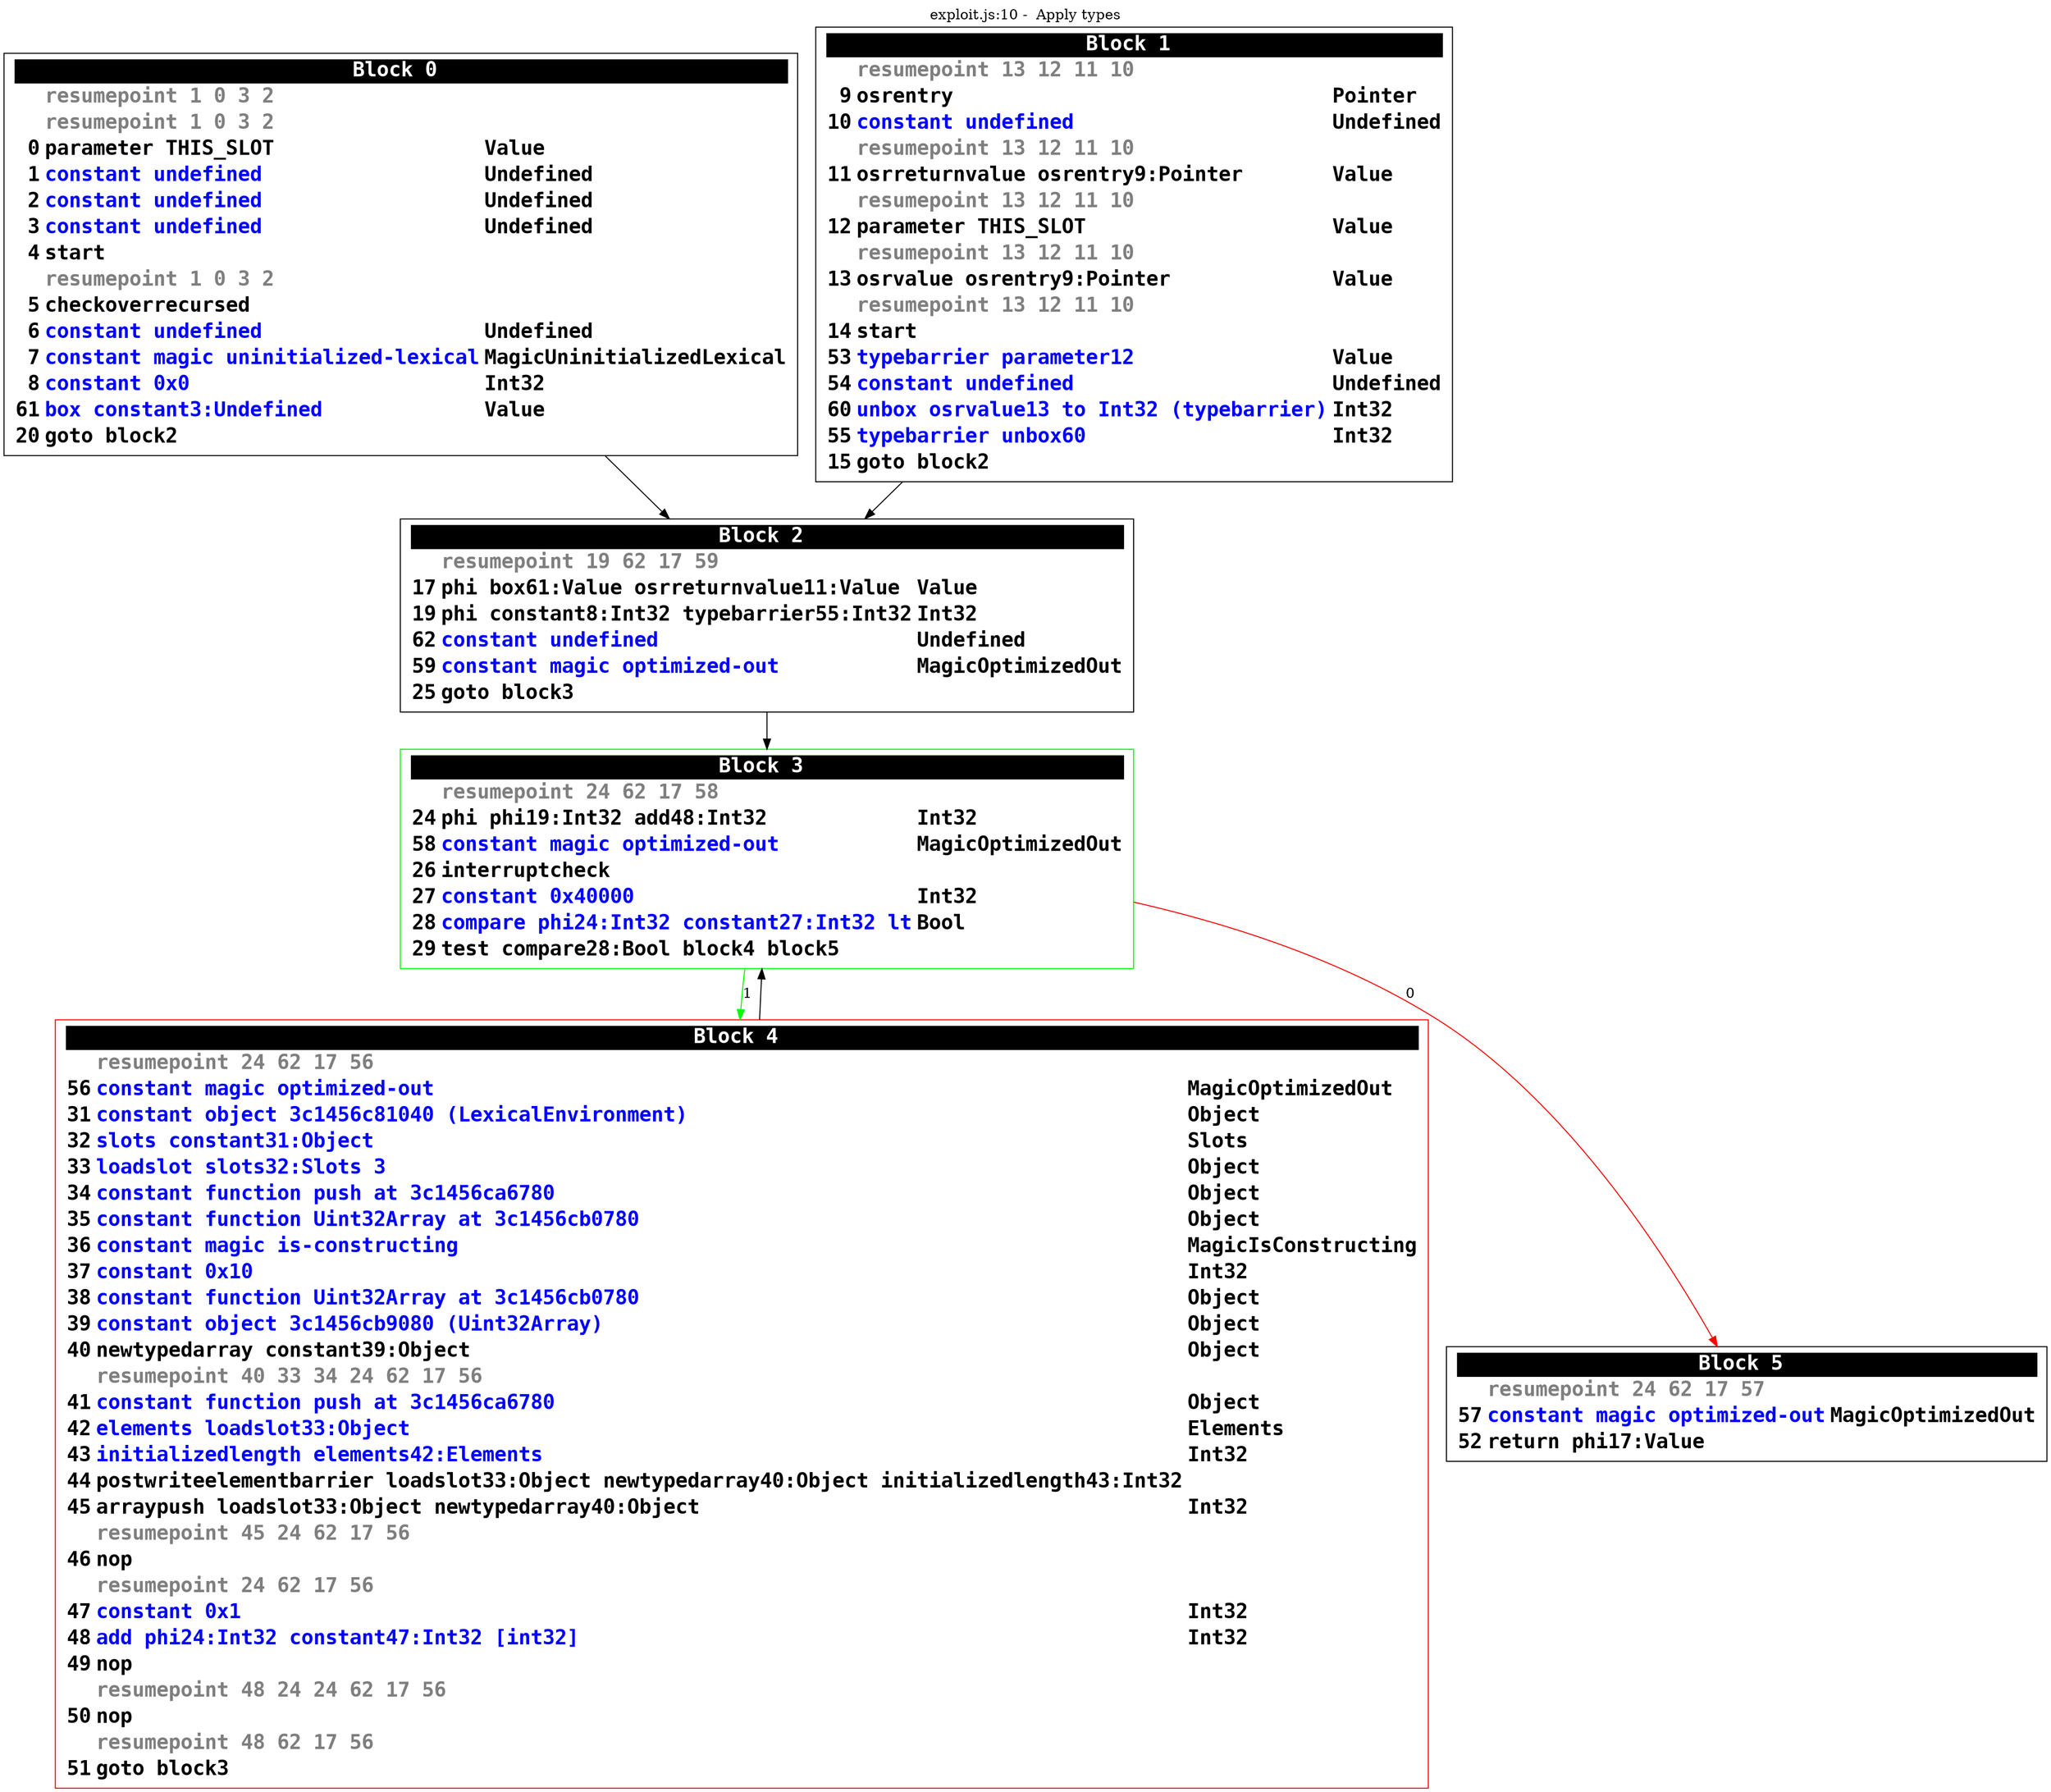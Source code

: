 digraph {
labelloc = t;
labelfontsize = 30;
label = "exploit.js:10 -  Apply types";
  rankdir=TB
  splines=true

  "Block0" [ shape=box fontsize=20 fontname="Consolas Bold" label=<<table border="0" cellborder="0" cellpadding="1"><tr><td align="center" bgcolor="black" colspan="3"><font color="white">Block 0 </font></td></tr><tr><td align="left"></td><td align="left"><font color="grey50">resumepoint 1 0 3 2 </font></td><td></td></tr><tr><td align="left"></td><td align="left"><font color="grey50">resumepoint 1 0 3 2 </font></td><td></td></tr><tr><td align="right" port="i0">0</td><td align="left">parameter THIS_SLOT</td><td align="left">Value</td></tr><tr><td align="right" port="i1">1</td><td align="left"><font color="blue">constant undefined</font></td><td align="left">Undefined</td></tr><tr><td align="right" port="i2">2</td><td align="left"><font color="blue">constant undefined</font></td><td align="left">Undefined</td></tr><tr><td align="right" port="i3">3</td><td align="left"><font color="blue">constant undefined</font></td><td align="left">Undefined</td></tr><tr><td align="right" port="i4">4</td><td align="left">start</td></tr><tr><td align="left"></td><td align="left"><font color="grey50">resumepoint 1 0 3 2 </font></td><td></td></tr><tr><td align="right" port="i5">5</td><td align="left">checkoverrecursed</td></tr><tr><td align="right" port="i6">6</td><td align="left"><font color="blue">constant undefined</font></td><td align="left">Undefined</td></tr><tr><td align="right" port="i7">7</td><td align="left"><font color="blue">constant magic uninitialized-lexical</font></td><td align="left">MagicUninitializedLexical</td></tr><tr><td align="right" port="i8">8</td><td align="left"><font color="blue">constant 0x0</font></td><td align="left">Int32</td></tr><tr><td align="right" port="i61">61</td><td align="left"><font color="blue">box constant3:Undefined</font></td><td align="left">Value</td></tr><tr><td align="right" port="i20">20</td><td align="left">goto block2</td></tr></table>> ] ;
  "Block1" [ shape=box fontsize=20 fontname="Consolas Bold" label=<<table border="0" cellborder="0" cellpadding="1"><tr><td align="center" bgcolor="black" colspan="3"><font color="white">Block 1 </font></td></tr><tr><td align="left"></td><td align="left"><font color="grey50">resumepoint 13 12 11 10 </font></td><td></td></tr><tr><td align="right" port="i9">9</td><td align="left">osrentry</td><td align="left">Pointer</td></tr><tr><td align="right" port="i10">10</td><td align="left"><font color="blue">constant undefined</font></td><td align="left">Undefined</td></tr><tr><td align="left"></td><td align="left"><font color="grey50">resumepoint 13 12 11 10 </font></td><td></td></tr><tr><td align="right" port="i11">11</td><td align="left">osrreturnvalue osrentry9:Pointer</td><td align="left">Value</td></tr><tr><td align="left"></td><td align="left"><font color="grey50">resumepoint 13 12 11 10 </font></td><td></td></tr><tr><td align="right" port="i12">12</td><td align="left">parameter THIS_SLOT</td><td align="left">Value</td></tr><tr><td align="left"></td><td align="left"><font color="grey50">resumepoint 13 12 11 10 </font></td><td></td></tr><tr><td align="right" port="i13">13</td><td align="left">osrvalue osrentry9:Pointer</td><td align="left">Value</td></tr><tr><td align="left"></td><td align="left"><font color="grey50">resumepoint 13 12 11 10 </font></td><td></td></tr><tr><td align="right" port="i14">14</td><td align="left">start</td></tr><tr><td align="right" port="i53">53</td><td align="left"><font color="blue">typebarrier parameter12</font></td><td align="left">Value</td></tr><tr><td align="right" port="i54">54</td><td align="left"><font color="blue">constant undefined</font></td><td align="left">Undefined</td></tr><tr><td align="right" port="i60">60</td><td align="left"><font color="blue">unbox osrvalue13 to Int32 (typebarrier)</font></td><td align="left">Int32</td></tr><tr><td align="right" port="i55">55</td><td align="left"><font color="blue">typebarrier unbox60</font></td><td align="left">Int32</td></tr><tr><td align="right" port="i15">15</td><td align="left">goto block2</td></tr></table>> ] ;
  "Block2" [ shape=box fontsize=20 fontname="Consolas Bold" label=<<table border="0" cellborder="0" cellpadding="1"><tr><td align="center" bgcolor="black" colspan="3"><font color="white">Block 2 </font></td></tr><tr><td align="left"></td><td align="left"><font color="grey50">resumepoint 19 62 17 59 </font></td><td></td></tr><tr><td align="right" port="i17">17</td><td align="left">phi box61:Value osrreturnvalue11:Value</td><td align="left">Value</td></tr><tr><td align="right" port="i19">19</td><td align="left">phi constant8:Int32 typebarrier55:Int32</td><td align="left">Int32</td></tr><tr><td align="right" port="i62">62</td><td align="left"><font color="blue">constant undefined</font></td><td align="left">Undefined</td></tr><tr><td align="right" port="i59">59</td><td align="left"><font color="blue">constant magic optimized-out</font></td><td align="left">MagicOptimizedOut</td></tr><tr><td align="right" port="i25">25</td><td align="left">goto block3</td></tr></table>> ] ;
  "Block3" [ color=green shape=box fontsize=20 fontname="Consolas Bold" label=<<table border="0" cellborder="0" cellpadding="1"><tr><td align="center" bgcolor="black" colspan="3"><font color="white">Block 3 </font></td></tr><tr><td align="left"></td><td align="left"><font color="grey50">resumepoint 24 62 17 58 </font></td><td></td></tr><tr><td align="right" port="i24">24</td><td align="left">phi phi19:Int32 add48:Int32</td><td align="left">Int32</td></tr><tr><td align="right" port="i58">58</td><td align="left"><font color="blue">constant magic optimized-out</font></td><td align="left">MagicOptimizedOut</td></tr><tr><td align="right" port="i26">26</td><td align="left">interruptcheck</td></tr><tr><td align="right" port="i27">27</td><td align="left"><font color="blue">constant 0x40000</font></td><td align="left">Int32</td></tr><tr><td align="right" port="i28">28</td><td align="left"><font color="blue">compare phi24:Int32 constant27:Int32 lt</font></td><td align="left">Bool</td></tr><tr><td align="right" port="i29">29</td><td align="left">test compare28:Bool block4 block5</td></tr></table>> ] ;
  "Block4" [ color=red shape=box fontsize=20 fontname="Consolas Bold" label=<<table border="0" cellborder="0" cellpadding="1"><tr><td align="center" bgcolor="black" colspan="3"><font color="white">Block 4 </font></td></tr><tr><td align="left"></td><td align="left"><font color="grey50">resumepoint 24 62 17 56 </font></td><td></td></tr><tr><td align="right" port="i56">56</td><td align="left"><font color="blue">constant magic optimized-out</font></td><td align="left">MagicOptimizedOut</td></tr><tr><td align="right" port="i31">31</td><td align="left"><font color="blue">constant object 3c1456c81040 (LexicalEnvironment)</font></td><td align="left">Object</td></tr><tr><td align="right" port="i32">32</td><td align="left"><font color="blue">slots constant31:Object</font></td><td align="left">Slots</td></tr><tr><td align="right" port="i33">33</td><td align="left"><font color="blue">loadslot slots32:Slots 3</font></td><td align="left">Object</td></tr><tr><td align="right" port="i34">34</td><td align="left"><font color="blue">constant function push at 3c1456ca6780</font></td><td align="left">Object</td></tr><tr><td align="right" port="i35">35</td><td align="left"><font color="blue">constant function Uint32Array at 3c1456cb0780</font></td><td align="left">Object</td></tr><tr><td align="right" port="i36">36</td><td align="left"><font color="blue">constant magic is-constructing</font></td><td align="left">MagicIsConstructing</td></tr><tr><td align="right" port="i37">37</td><td align="left"><font color="blue">constant 0x10</font></td><td align="left">Int32</td></tr><tr><td align="right" port="i38">38</td><td align="left"><font color="blue">constant function Uint32Array at 3c1456cb0780</font></td><td align="left">Object</td></tr><tr><td align="right" port="i39">39</td><td align="left"><font color="blue">constant object 3c1456cb9080 (Uint32Array)</font></td><td align="left">Object</td></tr><tr><td align="right" port="i40">40</td><td align="left">newtypedarray constant39:Object</td><td align="left">Object</td></tr><tr><td align="left"></td><td align="left"><font color="grey50">resumepoint 40 33 34 24 62 17 56 </font></td><td></td></tr><tr><td align="right" port="i41">41</td><td align="left"><font color="blue">constant function push at 3c1456ca6780</font></td><td align="left">Object</td></tr><tr><td align="right" port="i42">42</td><td align="left"><font color="blue">elements loadslot33:Object</font></td><td align="left">Elements</td></tr><tr><td align="right" port="i43">43</td><td align="left"><font color="blue">initializedlength elements42:Elements</font></td><td align="left">Int32</td></tr><tr><td align="right" port="i44">44</td><td align="left">postwriteelementbarrier loadslot33:Object newtypedarray40:Object initializedlength43:Int32</td></tr><tr><td align="right" port="i45">45</td><td align="left">arraypush loadslot33:Object newtypedarray40:Object</td><td align="left">Int32</td></tr><tr><td align="left"></td><td align="left"><font color="grey50">resumepoint 45 24 62 17 56 </font></td><td></td></tr><tr><td align="right" port="i46">46</td><td align="left">nop</td></tr><tr><td align="left"></td><td align="left"><font color="grey50">resumepoint 24 62 17 56 </font></td><td></td></tr><tr><td align="right" port="i47">47</td><td align="left"><font color="blue">constant 0x1</font></td><td align="left">Int32</td></tr><tr><td align="right" port="i48">48</td><td align="left"><font color="blue">add phi24:Int32 constant47:Int32 [int32]</font></td><td align="left">Int32</td></tr><tr><td align="right" port="i49">49</td><td align="left">nop</td></tr><tr><td align="left"></td><td align="left"><font color="grey50">resumepoint 48 24 24 62 17 56 </font></td><td></td></tr><tr><td align="right" port="i50">50</td><td align="left">nop</td></tr><tr><td align="left"></td><td align="left"><font color="grey50">resumepoint 48 62 17 56 </font></td><td></td></tr><tr><td align="right" port="i51">51</td><td align="left">goto block3</td></tr></table>> ] ;
  "Block5" [ shape=box fontsize=20 fontname="Consolas Bold" label=<<table border="0" cellborder="0" cellpadding="1"><tr><td align="center" bgcolor="black" colspan="3"><font color="white">Block 5 </font></td></tr><tr><td align="left"></td><td align="left"><font color="grey50">resumepoint 24 62 17 57 </font></td><td></td></tr><tr><td align="right" port="i57">57</td><td align="left"><font color="blue">constant magic optimized-out</font></td><td align="left">MagicOptimizedOut</td></tr><tr><td align="right" port="i52">52</td><td align="left">return phi17:Value</td></tr></table>> ] ;

  "Block0" -> "Block2" ;
  "Block1" -> "Block2" ;
  "Block2" -> "Block3" ;
  "Block3" -> "Block4" [ color=green label=1 ] ;
  "Block3" -> "Block5" [ color=red label=0 ] ;
  "Block4" -> "Block3" ;
}
